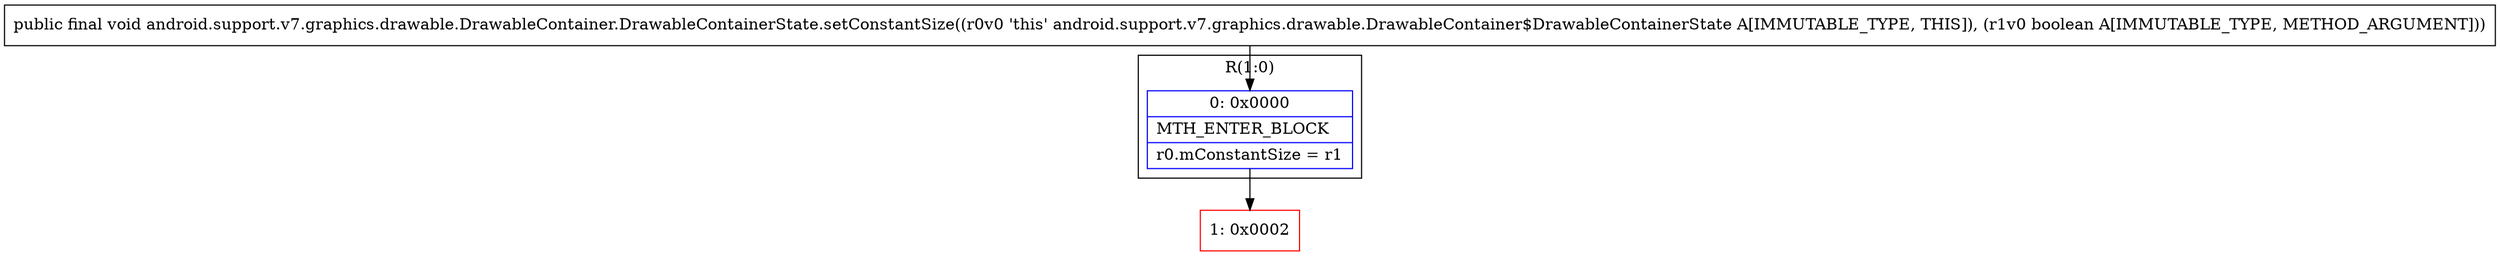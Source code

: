 digraph "CFG forandroid.support.v7.graphics.drawable.DrawableContainer.DrawableContainerState.setConstantSize(Z)V" {
subgraph cluster_Region_1184231420 {
label = "R(1:0)";
node [shape=record,color=blue];
Node_0 [shape=record,label="{0\:\ 0x0000|MTH_ENTER_BLOCK\l|r0.mConstantSize = r1\l}"];
}
Node_1 [shape=record,color=red,label="{1\:\ 0x0002}"];
MethodNode[shape=record,label="{public final void android.support.v7.graphics.drawable.DrawableContainer.DrawableContainerState.setConstantSize((r0v0 'this' android.support.v7.graphics.drawable.DrawableContainer$DrawableContainerState A[IMMUTABLE_TYPE, THIS]), (r1v0 boolean A[IMMUTABLE_TYPE, METHOD_ARGUMENT])) }"];
MethodNode -> Node_0;
Node_0 -> Node_1;
}

